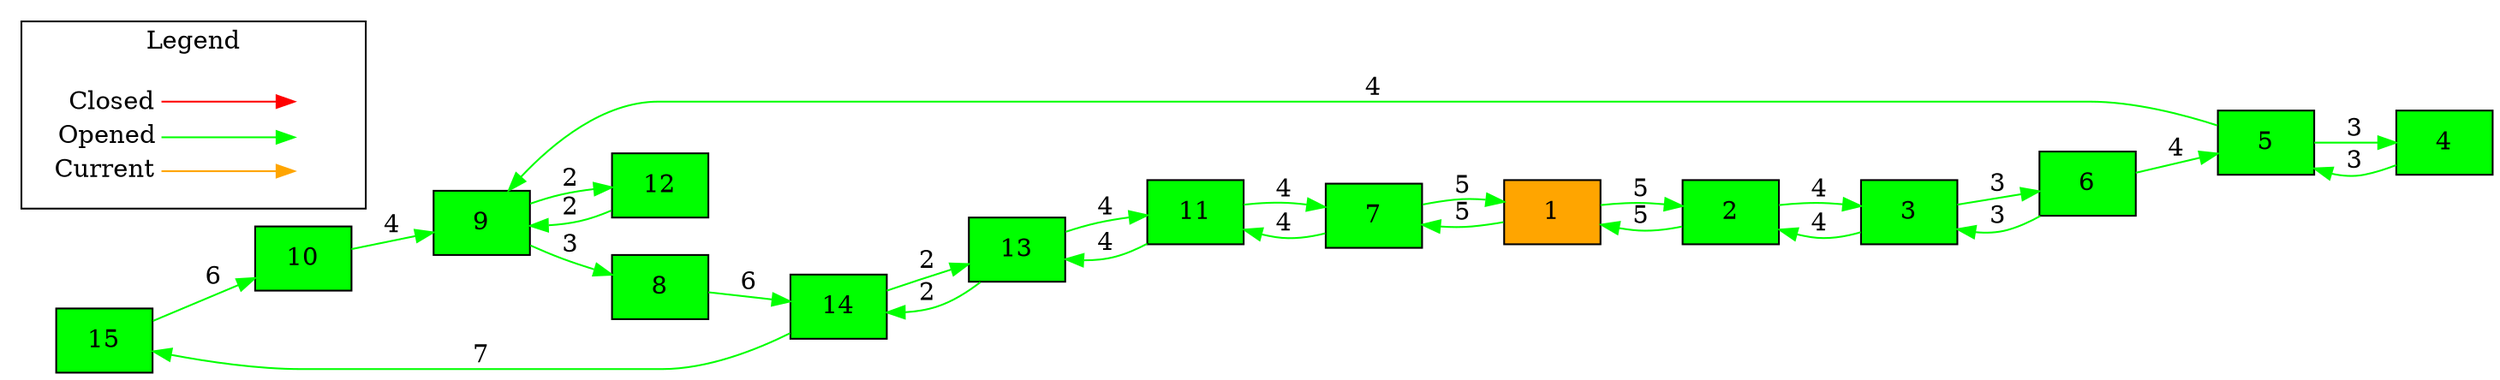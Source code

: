 digraph G {
  graph [rankdir=LR];
  node [shape="box", color = "black", style="filled"];
  "0x6000019dc380" [label="15", fillcolor="green"];
  "0x6000019dc380" -> "0x6000019dc300" [label="6", color="green"];
  "0x6000019dc300" [label="10", fillcolor="green"];
  "0x6000019dc300" -> "0x6000019dc1c0" [label="4", color="green"];
  "0x6000019dc340" [label="13", fillcolor="green"];
  "0x6000019dc340" -> "0x6000019dc280" [label="2", color="green"];
  "0x6000019dc340" -> "0x6000019dc200" [label="4", color="green"];
  "0x6000019dc2c0" [label="12", fillcolor="green"];
  "0x6000019dc2c0" -> "0x6000019dc1c0" [label="2", color="green"];
  "0x6000019dc040" [label="2", fillcolor="green"];
  "0x6000019dc040" -> "0x6000019dc0c0" [label="4", color="green"];
  "0x6000019dc040" -> "0x6000019dc000" [label="5", color="green"];
  "0x6000019dc1c0" [label="9", fillcolor="green"];
  "0x6000019dc1c0" -> "0x6000019dc2c0" [label="2", color="green"];
  "0x6000019dc1c0" -> "0x6000019dc240" [label="3", color="green"];
  "0x6000019dc280" [label="14", fillcolor="green"];
  "0x6000019dc280" -> "0x6000019dc380" [label="7", color="green"];
  "0x6000019dc280" -> "0x6000019dc340" [label="2", color="green"];
  "0x6000019dc240" [label="8", fillcolor="green"];
  "0x6000019dc240" -> "0x6000019dc280" [label="6", color="green"];
  "0x6000019dc140" [label="4", fillcolor="green"];
  "0x6000019dc140" -> "0x6000019dc180" [label="3", color="green"];
  "0x6000019dc200" [label="11", fillcolor="green"];
  "0x6000019dc200" -> "0x6000019dc340" [label="4", color="green"];
  "0x6000019dc200" -> "0x6000019dc080" [label="4", color="green"];
  "0x6000019dc100" [label="6", fillcolor="green"];
  "0x6000019dc100" -> "0x6000019dc180" [label="4", color="green"];
  "0x6000019dc100" -> "0x6000019dc0c0" [label="3", color="green"];
  "0x6000019dc0c0" [label="3", fillcolor="green"];
  "0x6000019dc0c0" -> "0x6000019dc100" [label="3", color="green"];
  "0x6000019dc0c0" -> "0x6000019dc040" [label="4", color="green"];
  "0x6000019dc000" [label="1", fillcolor="orange"];
  "0x6000019dc000" -> "0x6000019dc080" [label="5", color="green"];
  "0x6000019dc000" -> "0x6000019dc040" [label="5", color="green"];
  "0x6000019dc180" [label="5", fillcolor="green"];
  "0x6000019dc180" -> "0x6000019dc1c0" [label="4", color="green"];
  "0x6000019dc180" -> "0x6000019dc140" [label="3", color="green"];
  "0x6000019dc080" [label="7", fillcolor="green"];
  "0x6000019dc080" -> "0x6000019dc200" [label="4", color="green"];
  "0x6000019dc080" -> "0x6000019dc000" [label="5", color="green"];
  rankdir=LR
  node [shape=plaintext]
  subgraph cluster_01 { 
    label = "Legend";
    key [label=<<table border="0" cellpadding="2" cellspacing="0" cellborder="0">
      <tr><td align="right" port="i1">Closed</td></tr>
      <tr><td align="right" port="i2">Opened</td></tr>
      <tr><td align="right" port="i3">Current</td></tr>
      </table>>, color=white]
    key2 [label=<<table border="0" cellpadding="2" cellspacing="0" cellborder="0">
      <tr><td port="i1">&nbsp;</td></tr>
      <tr><td port="i2">&nbsp;</td></tr>
      <tr><td port="i3">&nbsp;</td></tr>
      </table>>, color=white]
    key:i1:e -> key2:i1:w [color=red]
    key:i2:e -> key2:i2:w [color=green]
    key:i3:e -> key2:i3:w [color=orange]
  }
}
